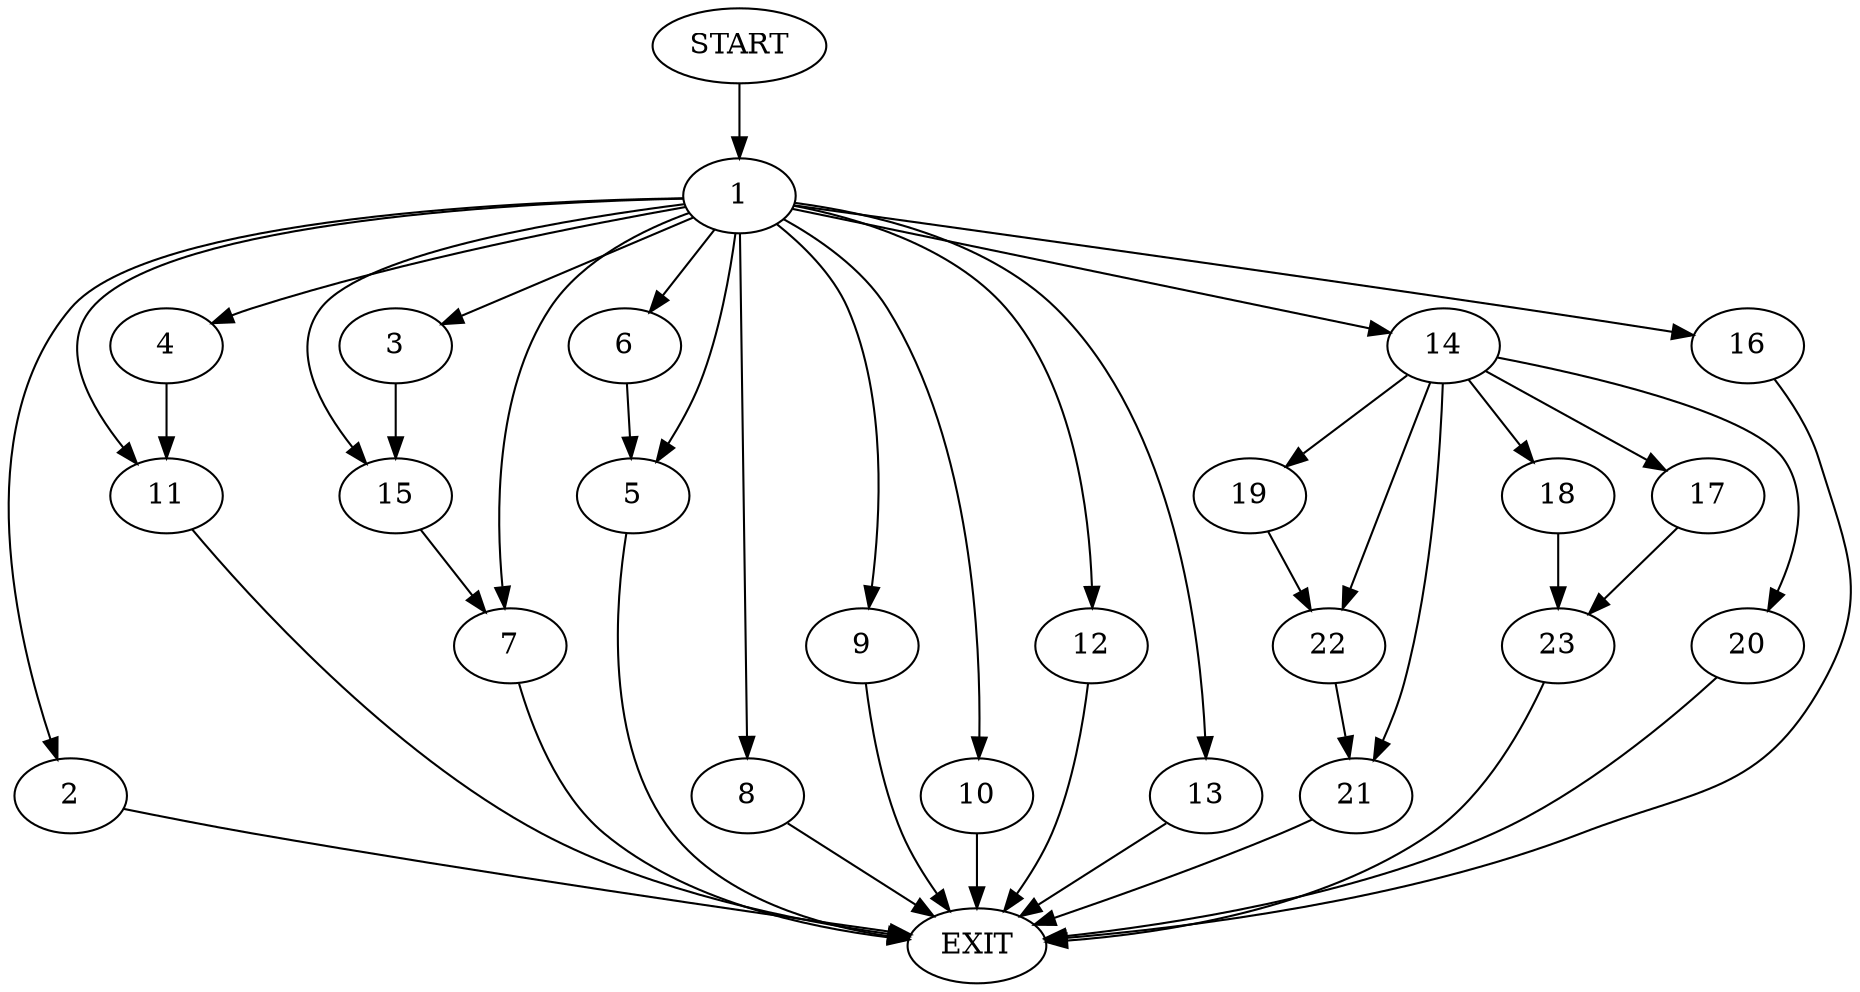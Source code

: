 digraph {
0 [label="START"]
24 [label="EXIT"]
0 -> 1
1 -> 2
1 -> 3
1 -> 4
1 -> 5
1 -> 6
1 -> 7
1 -> 8
1 -> 9
1 -> 10
1 -> 11
1 -> 12
1 -> 13
1 -> 14
1 -> 15
1 -> 16
10 -> 24
16 -> 24
2 -> 24
11 -> 24
3 -> 15
8 -> 24
4 -> 11
5 -> 24
9 -> 24
12 -> 24
7 -> 24
14 -> 17
14 -> 18
14 -> 19
14 -> 20
14 -> 21
14 -> 22
13 -> 24
6 -> 5
15 -> 7
20 -> 24
21 -> 24
22 -> 21
18 -> 23
17 -> 23
19 -> 22
23 -> 24
}
